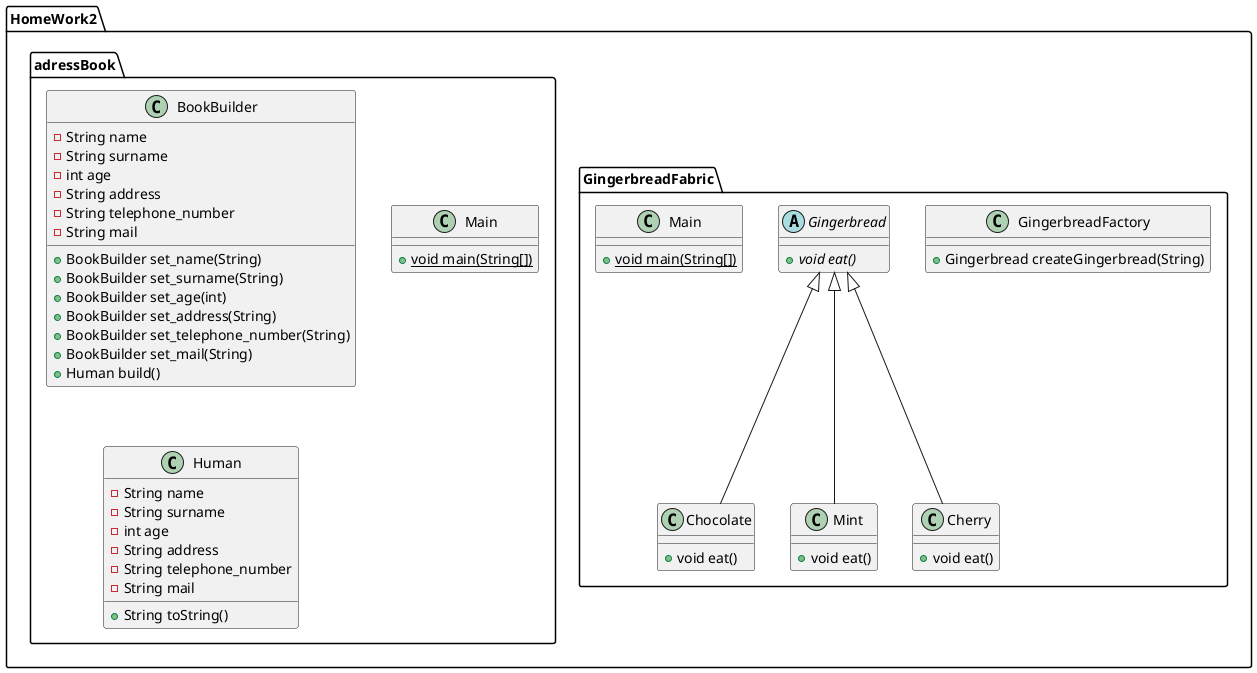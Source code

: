 @startuml
class HomeWork2.GingerbreadFabric.GingerbreadFactory {
+ Gingerbread createGingerbread(String)
}
class HomeWork2.adressBook.BookBuilder {
- String name
- String surname
- int age
- String address
- String telephone_number
- String mail
+ BookBuilder set_name(String)
+ BookBuilder set_surname(String)
+ BookBuilder set_age(int)
+ BookBuilder set_address(String)
+ BookBuilder set_telephone_number(String)
+ BookBuilder set_mail(String)
+ Human build()
}
class HomeWork2.adressBook.Main {
+ {static} void main(String[])
}
class HomeWork2.adressBook.Human {
- String name
- String surname
- int age
- String address
- String telephone_number
- String mail
+ String toString()
}
abstract class HomeWork2.GingerbreadFabric.Gingerbread {
+ {abstract}void eat()
}
class HomeWork2.GingerbreadFabric.Chocolate {
+ void eat()
}
class HomeWork2.GingerbreadFabric.Mint {
+ void eat()
}
class HomeWork2.GingerbreadFabric.Cherry {
+ void eat()
}
class HomeWork2.GingerbreadFabric.Main {
+ {static} void main(String[])
}


HomeWork2.GingerbreadFabric.Gingerbread <|-- HomeWork2.GingerbreadFabric.Chocolate
HomeWork2.GingerbreadFabric.Gingerbread <|-- HomeWork2.GingerbreadFabric.Mint
HomeWork2.GingerbreadFabric.Gingerbread <|-- HomeWork2.GingerbreadFabric.Cherry
@enduml